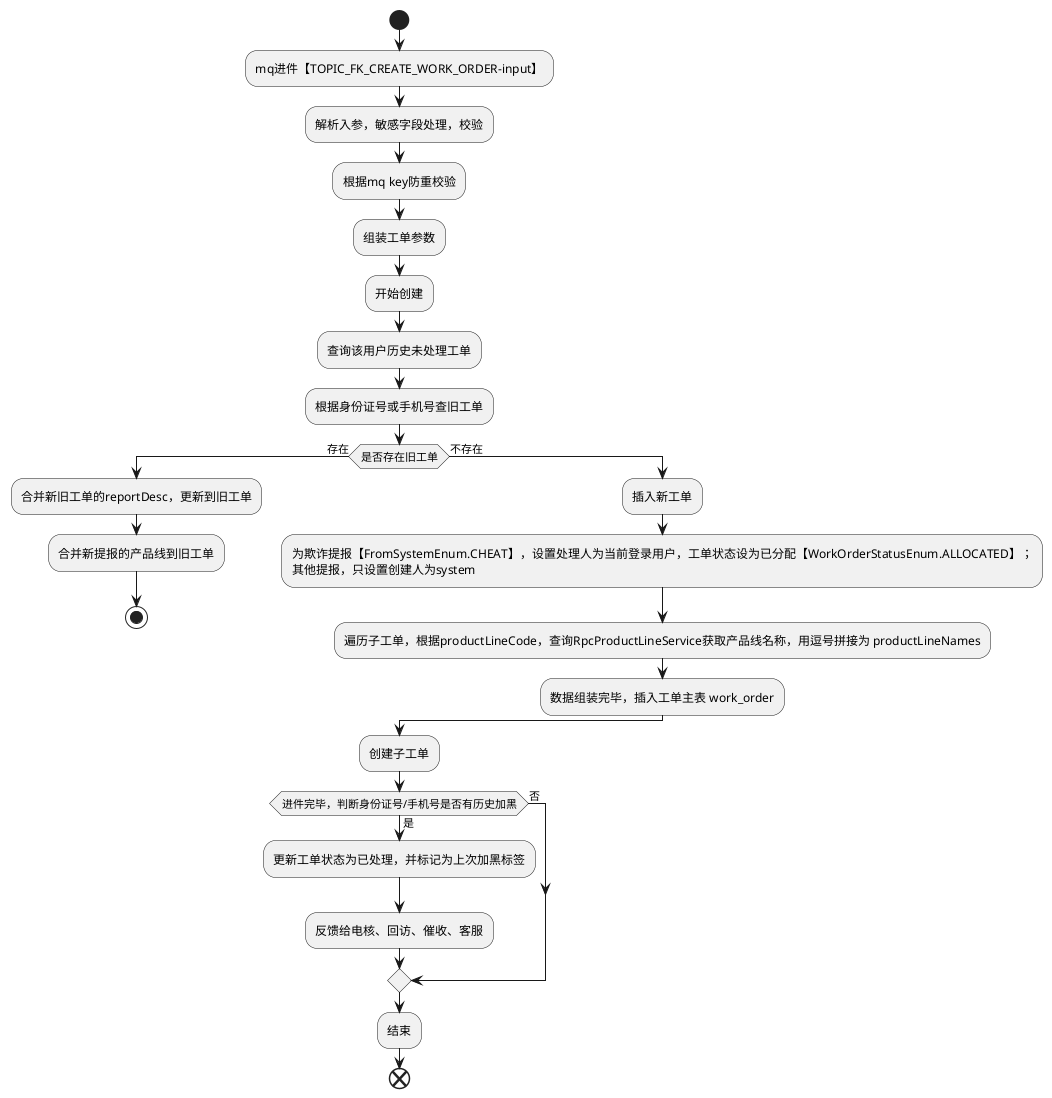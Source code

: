 @startuml
start
:mq进件【TOPIC_FK_CREATE_WORK_ORDER-input】;
:解析入参，敏感字段处理，校验;
:根据mq key防重校验;
:组装工单参数;
:开始创建;
:查询该用户历史未处理工单;
:根据身份证号或手机号查旧工单;
if (是否存在旧工单) then(存在)
:合并新旧工单的reportDesc，更新到旧工单;
:合并新提报的产品线到旧工单;
stop
else (不存在)
:插入新工单;
:为欺诈提报【FromSystemEnum.CHEAT】，设置处理人为当前登录用户，工单状态设为已分配【WorkOrderStatusEnum.ALLOCATED】；\n其他提报，只设置创建人为system;
:遍历子工单，根据productLineCode，查询RpcProductLineService获取产品线名称，用逗号拼接为 productLineNames;
:数据组装完毕，插入工单主表 work_order;
endif
:创建子工单;
if (进件完毕，判断身份证号/手机号是否有历史加黑) then (是)
:更新工单状态为已处理，并标记为上次加黑标签;
:反馈给电核、回访、催收、客服;
else (否)
endif
:结束;
end
@enduml
